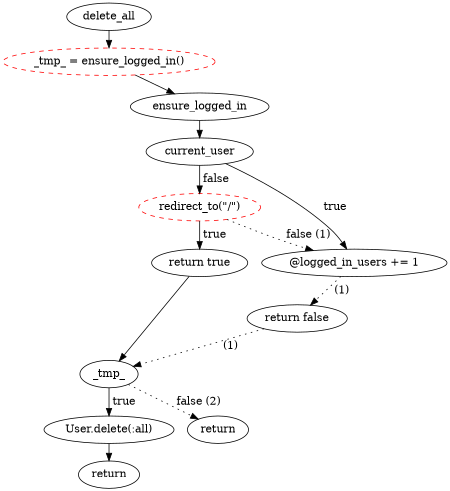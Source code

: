 digraph G {
size="3,100";
fontsize=20;
ranksep=.3;
compound=true;
subgraph delete_graph
{
delete [label="delete_all"];
ensure_logged_in_call [label="_tmp_ = ensure_logged_in()", color=red, style=dashed];
branch [label="_tmp_"];		      
actually_delete_all [label="User.delete(:all)"];
return_1 [label="return"];
return_2 [label="return"];
};

subgraph ensure_loggedn_in
{
ensure_logged_in [label="ensure_logged_in"];
is_current_user [label="current_user"];
redirect_to [label="redirect_to(\"/\")", color=red, style=dashed];
return_false [label="return true"];
increment [label="@logged_in_users += 1"];
return_true [label="return false"];
};

delete -> ensure_logged_in_call;
ensure_logged_in_call -> branch [weight=8, style=invis];
branch -> return_1 [label=" false (2)", style=dotted];
branch -> actually_delete_all [label=" true",weight=8];
actually_delete_all -> return_2 [label=""];

ensure_logged_in_call -> ensure_logged_in;
ensure_logged_in -> is_current_user [weight=8];
is_current_user -> redirect_to[label=" false", weight=8];
redirect_to -> return_false [label=" true", weight=8];
redirect_to -> increment [label=" false (1)", style=dotted]; 
return_false -> branch;
is_current_user -> increment [label=" true"];
increment -> return_true [label=" (1)", style=dotted];
return_true -> branch [label=" (1)", style=dotted];

}